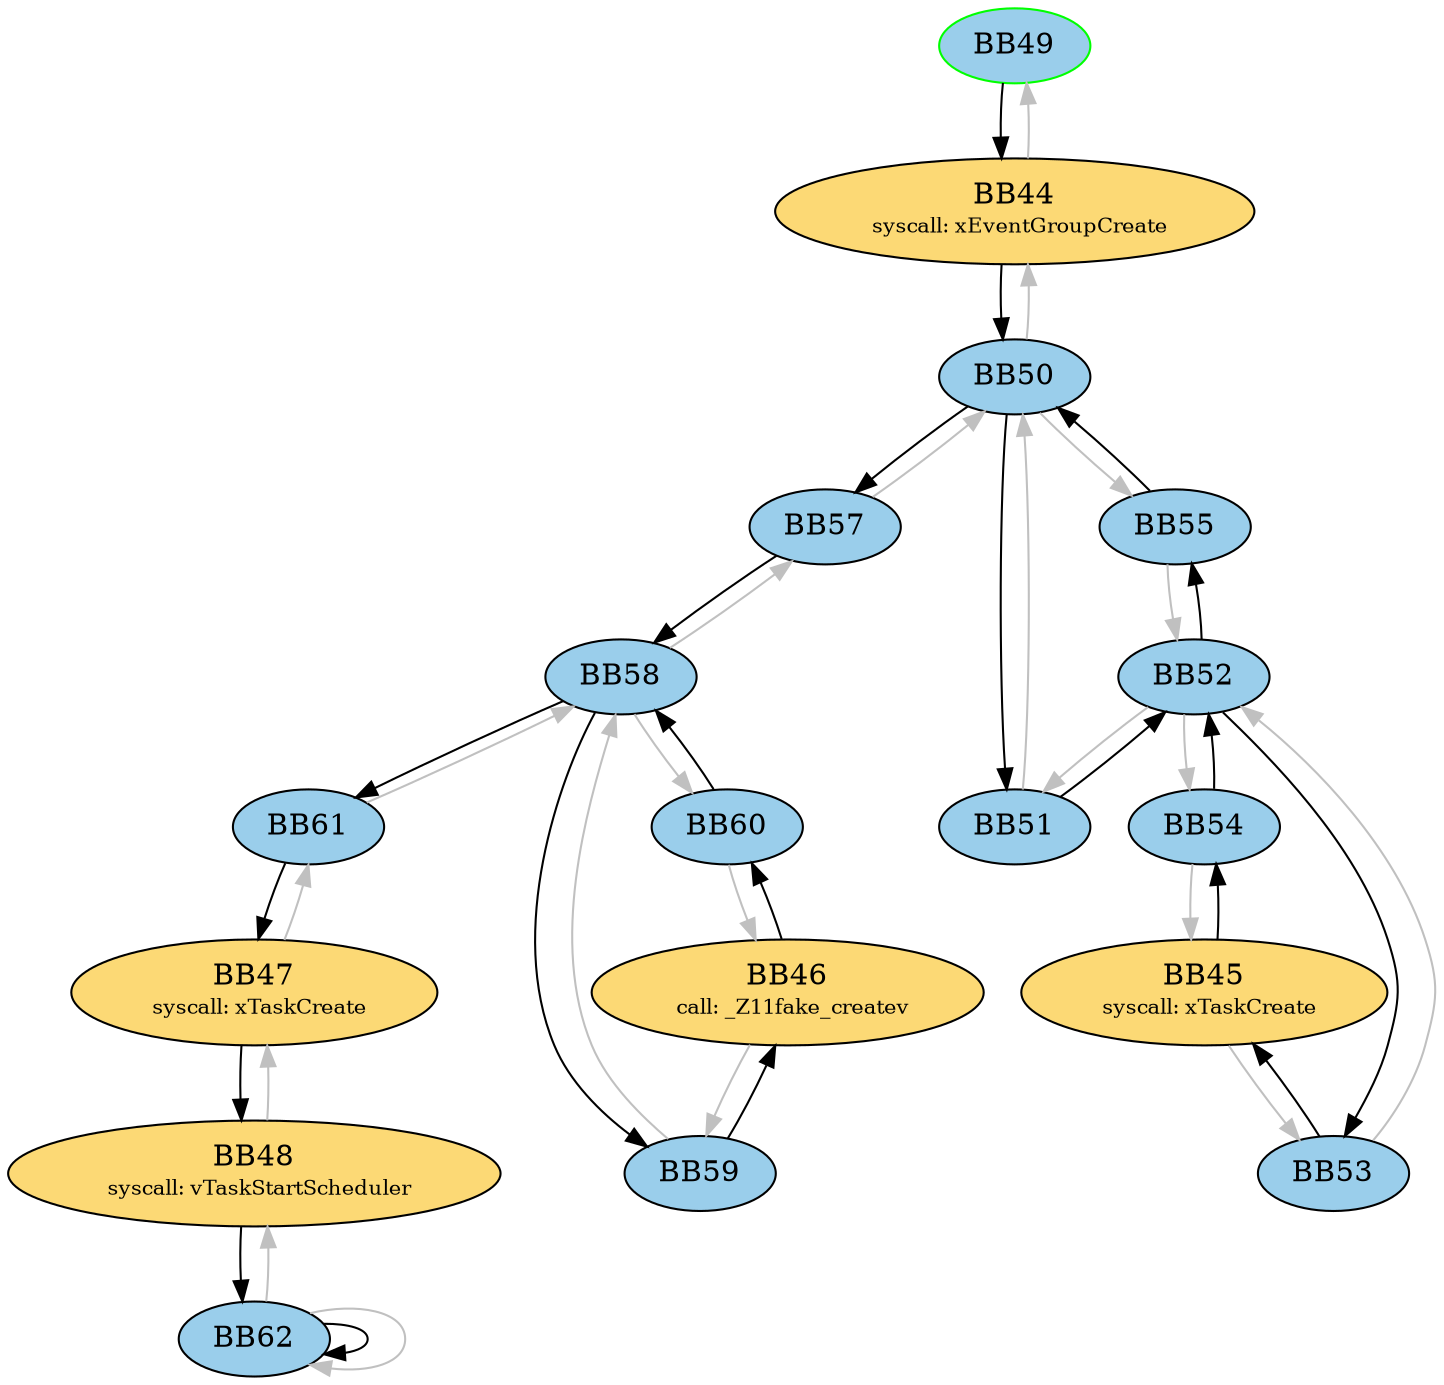 digraph G {
BB49 -> BB44;
BB49[fillcolor="#9ACEEB" style=filled];
BB44 -> BB50;
BB44[fillcolor="#FCD975" style=filled label=<BB44<BR /> <FONT POINT-SIZE="10">syscall: xEventGroupCreate</FONT>>];
BB44 -> BB49[color=grey];
BB50 -> BB51;
BB50 -> BB57;
BB50[fillcolor="#9ACEEB" style=filled];
BB50 -> BB44[color=grey];
BB50 -> BB55[color=grey];
BB51 -> BB52;
BB51[fillcolor="#9ACEEB" style=filled];
BB51 -> BB50[color=grey];
BB57 -> BB58;
BB57[fillcolor="#9ACEEB" style=filled];
BB57 -> BB50[color=grey];
BB52 -> BB53;
BB52 -> BB55;
BB52[fillcolor="#9ACEEB" style=filled];
BB52 -> BB51[color=grey];
BB52 -> BB54[color=grey];
BB58 -> BB59;
BB58 -> BB61;
BB58[fillcolor="#9ACEEB" style=filled];
BB58 -> BB57[color=grey];
BB58 -> BB60[color=grey];
BB53 -> BB45;
BB53[fillcolor="#9ACEEB" style=filled];
BB53 -> BB52[color=grey];
BB55 -> BB50;
BB55[fillcolor="#9ACEEB" style=filled];
BB55 -> BB52[color=grey];
BB59 -> BB46;
BB59[fillcolor="#9ACEEB" style=filled];
BB59 -> BB58[color=grey];
BB61 -> BB47;
BB61[fillcolor="#9ACEEB" style=filled];
BB61 -> BB58[color=grey];
BB45 -> BB54;
BB45[fillcolor="#FCD975" style=filled label=<BB45<BR /> <FONT POINT-SIZE="10">syscall: xTaskCreate</FONT>>];
BB45 -> BB53[color=grey];
BB46 -> BB60;
BB46[fillcolor="#FCD975" style=filled label=<BB46<BR /> <FONT POINT-SIZE="10">call: _Z11fake_createv</FONT>>];
BB46 -> BB59[color=grey];
BB47 -> BB48;
BB47[fillcolor="#FCD975" style=filled label=<BB47<BR /> <FONT POINT-SIZE="10">syscall: xTaskCreate</FONT>>];
BB47 -> BB61[color=grey];
BB54 -> BB52;
BB54[fillcolor="#9ACEEB" style=filled];
BB54 -> BB45[color=grey];
BB60 -> BB58;
BB60[fillcolor="#9ACEEB" style=filled];
BB60 -> BB46[color=grey];
BB48 -> BB62;
BB48[fillcolor="#FCD975" style=filled label=<BB48<BR /> <FONT POINT-SIZE="10">syscall: vTaskStartScheduler</FONT>>];
BB48 -> BB47[color=grey];
BB62 -> BB62;
BB62[fillcolor="#9ACEEB" style=filled];
BB62 -> BB48[color=grey];
BB62 -> BB62[color=grey];
BB49 [color=green style=filled];
}